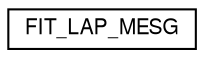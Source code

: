 digraph "Graphical Class Hierarchy"
{
  edge [fontname="FreeSans",fontsize="10",labelfontname="FreeSans",labelfontsize="10"];
  node [fontname="FreeSans",fontsize="10",shape=record];
  rankdir="LR";
  Node1 [label="FIT_LAP_MESG",height=0.2,width=0.4,color="black", fillcolor="white", style="filled",URL="$struct_f_i_t___l_a_p___m_e_s_g.html"];
}
